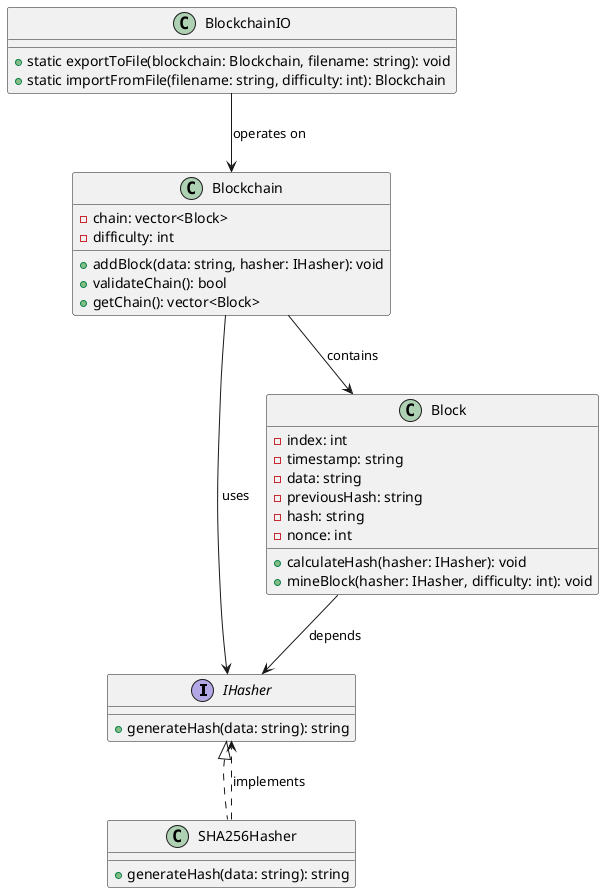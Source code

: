 @startuml
'-------------------------
' Interfaces
'-------------------------
interface IHasher {
  + generateHash(data: string): string
}

'-----------------
' Core Components
'-----------------
class Block {
  - index: int
  - timestamp: string
  - data: string
  - previousHash: string
  - hash: string
  - nonce: int
  + calculateHash(hasher: IHasher): void
  + mineBlock(hasher: IHasher, difficulty: int): void
}

class Blockchain {
  - chain: vector<Block>
  - difficulty: int
  + addBlock(data: string, hasher: IHasher): void
  + validateChain(): bool
  + getChain(): vector<Block>
}

class SHA256Hasher implements IHasher {
  + generateHash(data: string): string
}

'-------------------
' File Handling
'-------------------
class BlockchainIO {
  + static exportToFile(blockchain: Blockchain, filename: string): void
  + static importFromFile(filename: string, difficulty: int): Blockchain
}

'-------------------
' Relationships
'-------------------
Block --> IHasher : depends
Blockchain --> Block : contains
Blockchain --> IHasher : uses
BlockchainIO --> Blockchain : operates on
SHA256Hasher ..> IHasher : implements
@enduml